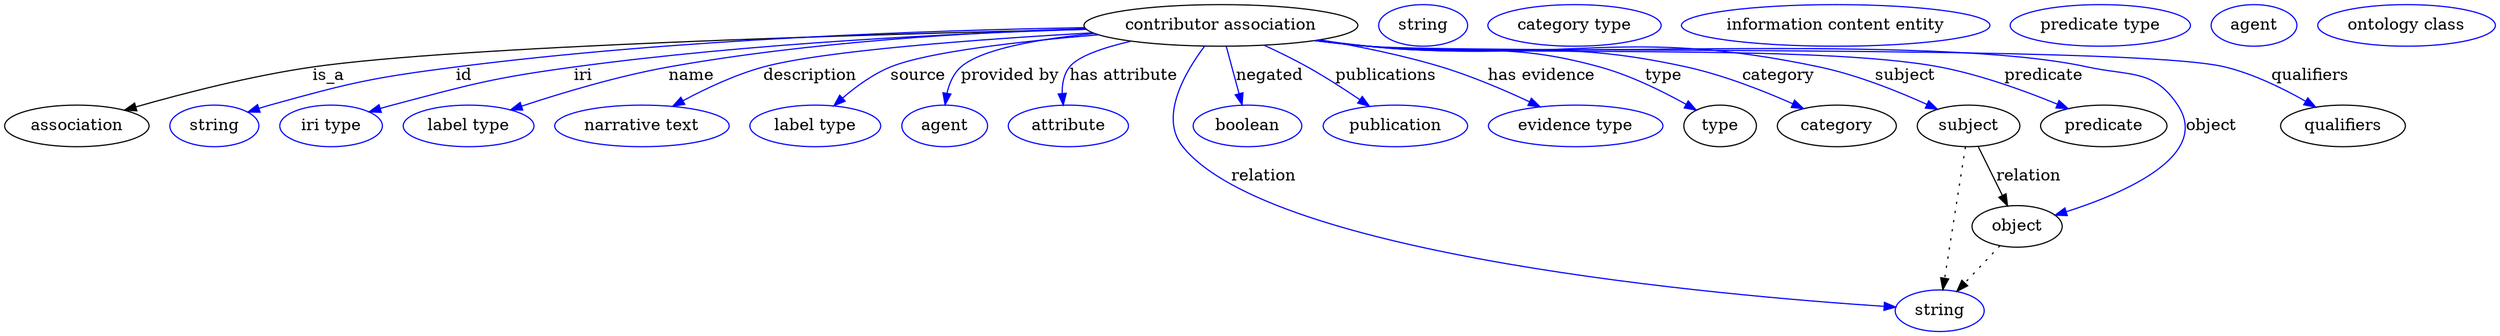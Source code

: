digraph {
	graph [bb="0,0,2155.1,283"];
	node [label="\N"];
	"contributor association"	[height=0.5,
		label="contributor association",
		pos="1052.4,265",
		width=3.2858];
	association	[height=0.5,
		pos="62.394,178",
		width=1.7332];
	"contributor association" -> association	[label=is_a,
		lp="280.39,221.5",
		pos="e,103.73,191.66 936.06,261.62 749.6,257.32 392.06,247.02 266.39,229 213.54,221.42 154.41,206.15 113.47,194.47"];
	id	[color=blue,
		height=0.5,
		label=string,
		pos="181.39,178",
		width=1.0652];
	"contributor association" -> id	[color=blue,
		label=id,
		lp="397.39,221.5",
		pos="e,210.38,189.99 934.73,263.07 801.99,260.8 579.89,253.29 390.39,229 317.94,219.71 299.77,215.57 229.39,196 226.29,195.14 223.09,\
194.17 219.89,193.15",
		style=solid];
	iri	[color=blue,
		height=0.5,
		label="iri type",
		pos="282.39,178",
		width=1.2277];
	"contributor association" -> iri	[color=blue,
		label=iri,
		lp="500.39,221.5",
		pos="e,315.32,190.14 936.08,261.63 822.48,258.17 644.91,249.68 492.39,229 421.74,219.42 404.32,214.25 335.39,196 332.02,195.11 328.55,\
194.13 325.07,193.11",
		style=solid];
	name	[color=blue,
		height=0.5,
		label="label type",
		pos="401.39,178",
		width=1.5707];
	"contributor association" -> name	[color=blue,
		label=name,
		lp="594.39,221.5",
		pos="e,437.66,191.88 935.15,262.21 837.86,259.1 696.23,250.82 574.39,229 530.56,221.15 481.95,206.56 447.44,195.15",
		style=solid];
	description	[color=blue,
		height=0.5,
		label="narrative text",
		pos="551.39,178",
		width=2.0943];
	"contributor association" -> description	[color=blue,
		label=description,
		lp="696.89,221.5",
		pos="e,578,194.94 941.63,258.61 843.59,253.03 708.25,243.14 656.39,229 632.18,222.4 606.72,210.41 586.94,199.84",
		style=solid];
	source	[color=blue,
		height=0.5,
		label="label type",
		pos="701.39,178",
		width=1.5707];
	"contributor association" -> source	[color=blue,
		label=source,
		lp="790.39,221.5",
		pos="e,717.45,195.36 946.48,256.89 878.95,251.23 798.34,242.08 766.39,229 751.19,222.77 736.49,212 724.93,202.05",
		style=solid];
	"provided by"	[color=blue,
		height=0.5,
		label=agent,
		pos="813.39,178",
		width=1.0291];
	"contributor association" -> "provided by"	[color=blue,
		label="provided by",
		lp="869.89,221.5",
		pos="e,813.7,196.29 943.16,258.07 894.84,253.28 844.98,244.62 827.39,229 820.88,223.21 817.29,214.67 815.34,206.27",
		style=solid];
	"has attribute"	[color=blue,
		height=0.5,
		label=attribute,
		pos="920.39,178",
		width=1.4443];
	"contributor association" -> "has attribute"	[color=blue,
		label="has attribute",
		lp="968.39,221.5",
		pos="e,915.97,196.01 974.54,251.33 950.67,245.78 928.73,238.36 921.39,229 916.4,222.63 914.91,214.28 915.04,206.23",
		style=solid];
	relation	[color=blue,
		height=0.5,
		label=string,
		pos="1673.4,18",
		width=1.0652];
	"contributor association" -> relation	[color=blue,
		label=relation,
		lp="1089.4,134.5",
		pos="e,1635.4,21.159 1038.3,247.1 1021.6,224.92 998.57,185.79 1019.4,160 1096,65.097 1487.1,31.009 1625.1,21.826",
		style=solid];
	negated	[color=blue,
		height=0.5,
		label=boolean,
		pos="1075.4,178",
		width=1.2999];
	"contributor association" -> negated	[color=blue,
		label=negated,
		lp="1094.4,221.5",
		pos="e,1070.7,196.18 1057,246.8 1060.2,235.05 1064.5,219.24 1068.1,205.84",
		style=solid];
	publications	[color=blue,
		height=0.5,
		label=publication,
		pos="1202.4,178",
		width=1.7332];
	"contributor association" -> publications	[color=blue,
		label=publications,
		lp="1195.4,221.5",
		pos="e,1180.3,195.01 1090,247.82 1102.1,242.24 1115.5,235.69 1127.4,229 1142.5,220.5 1158.6,210 1171.9,200.82",
		style=solid];
	"has evidence"	[color=blue,
		height=0.5,
		label="evidence type",
		pos="1358.4,178",
		width=2.0943];
	"contributor association" -> "has evidence"	[color=blue,
		label="has evidence",
		lp="1328.9,221.5",
		pos="e,1327.9,194.56 1138.5,252.52 1171.7,246.98 1209.7,239.27 1243.4,229 1269.2,221.15 1296.9,209.22 1318.6,198.97",
		style=solid];
	type	[height=0.5,
		pos="1483.4,178",
		width=0.86659];
	"contributor association" -> type	[color=blue,
		label=type,
		lp="1434.4,221.5",
		pos="e,1462.8,191.67 1136.7,252.3 1151.2,250.42 1166.2,248.58 1180.4,247 1268.7,237.15 1293.8,252.62 1379.4,229 1405.9,221.7 1433.8,207.89 \
1454,196.63",
		style=solid];
	category	[height=0.5,
		pos="1584.4,178",
		width=1.4263];
	"contributor association" -> category	[color=blue,
		label=category,
		lp="1533.9,221.5",
		pos="e,1555.5,193.03 1135.6,252.13 1150.5,250.24 1165.9,248.44 1180.4,247 1301.8,234.96 1335.2,255.2 1454.4,229 1486.3,221.98 1520.8,\
208.42 1546.2,197.2",
		style=solid];
	subject	[height=0.5,
		pos="1698.4,178",
		width=1.2277];
	"contributor association" -> subject	[color=blue,
		label=subject,
		lp="1643.4,221.5",
		pos="e,1671.5,192.39 1134.6,252.03 1149.8,250.11 1165.5,248.33 1180.4,247 1352.8,231.59 1400.1,264.74 1569.4,229 1601.9,222.14 1636.9,\
208.09 1662.3,196.63",
		style=solid];
	predicate	[height=0.5,
		pos="1815.4,178",
		width=1.5165];
	"contributor association" -> predicate	[color=blue,
		label=predicate,
		lp="1763.4,221.5",
		pos="e,1784.6,192.91 1134.2,251.95 1149.5,250.03 1165.4,248.26 1180.4,247 1289.6,237.77 1565.7,249.44 1673.4,229 1708.8,222.29 1747.2,\
208.32 1775.1,196.85",
		style=solid];
	object	[height=0.5,
		pos="1740.4,91",
		width=1.0832];
	"contributor association" -> object	[color=blue,
		label=object,
		lp="1908.4,178",
		pos="e,1773.2,100.71 1133.9,251.9 1149.3,249.97 1165.3,248.22 1180.4,247 1318,235.9 1666.5,258.4 1801.4,229 1838.2,220.98 1858.6,227.38 \
1879.4,196 1908.3,152.31 1833.8,119.99 1783,103.75",
		style=solid];
	qualifiers	[height=0.5,
		pos="2022.4,178",
		width=1.4985];
	"contributor association" -> qualifiers	[color=blue,
		label=qualifiers,
		lp="1993.9,221.5",
		pos="e,1998.8,194.24 1133.5,251.89 1149,249.95 1165.2,248.19 1180.4,247 1262.4,240.58 1840.5,248.55 1920.4,229 1945,222.97 1970.7,210.38 \
1990.1,199.34",
		style=solid];
	association_type	[color=blue,
		height=0.5,
		label=string,
		pos="1227.4,265",
		width=1.0652];
	association_category	[color=blue,
		height=0.5,
		label="category type",
		pos="1358.4,265",
		width=2.0762];
	subject -> relation	[pos="e,1676.1,36.188 1695.7,159.79 1691.4,132.48 1682.9,78.994 1677.7,46.38",
		style=dotted];
	subject -> object	[label=relation,
		lp="1750.4,134.5",
		pos="e,1732.1,108.76 1706.7,160.21 1712.7,148.1 1720.9,131.53 1727.7,117.76"];
	"contributor association_subject"	[color=blue,
		height=0.5,
		label="information content entity",
		pos="1584.4,265",
		width=3.7011];
	"contributor association_predicate"	[color=blue,
		height=0.5,
		label="predicate type",
		pos="1813.4,265",
		width=2.1665];
	object -> relation	[pos="e,1688.2,34.713 1725.5,74.243 1716.6,64.775 1705.1,52.56 1695.1,42.024",
		style=dotted];
	"contributor association_object"	[color=blue,
		height=0.5,
		label=agent,
		pos="1946.4,265",
		width=1.0291];
	"contributor association_qualifiers"	[color=blue,
		height=0.5,
		label="ontology class",
		pos="2078.4,265",
		width=2.1304];
}
